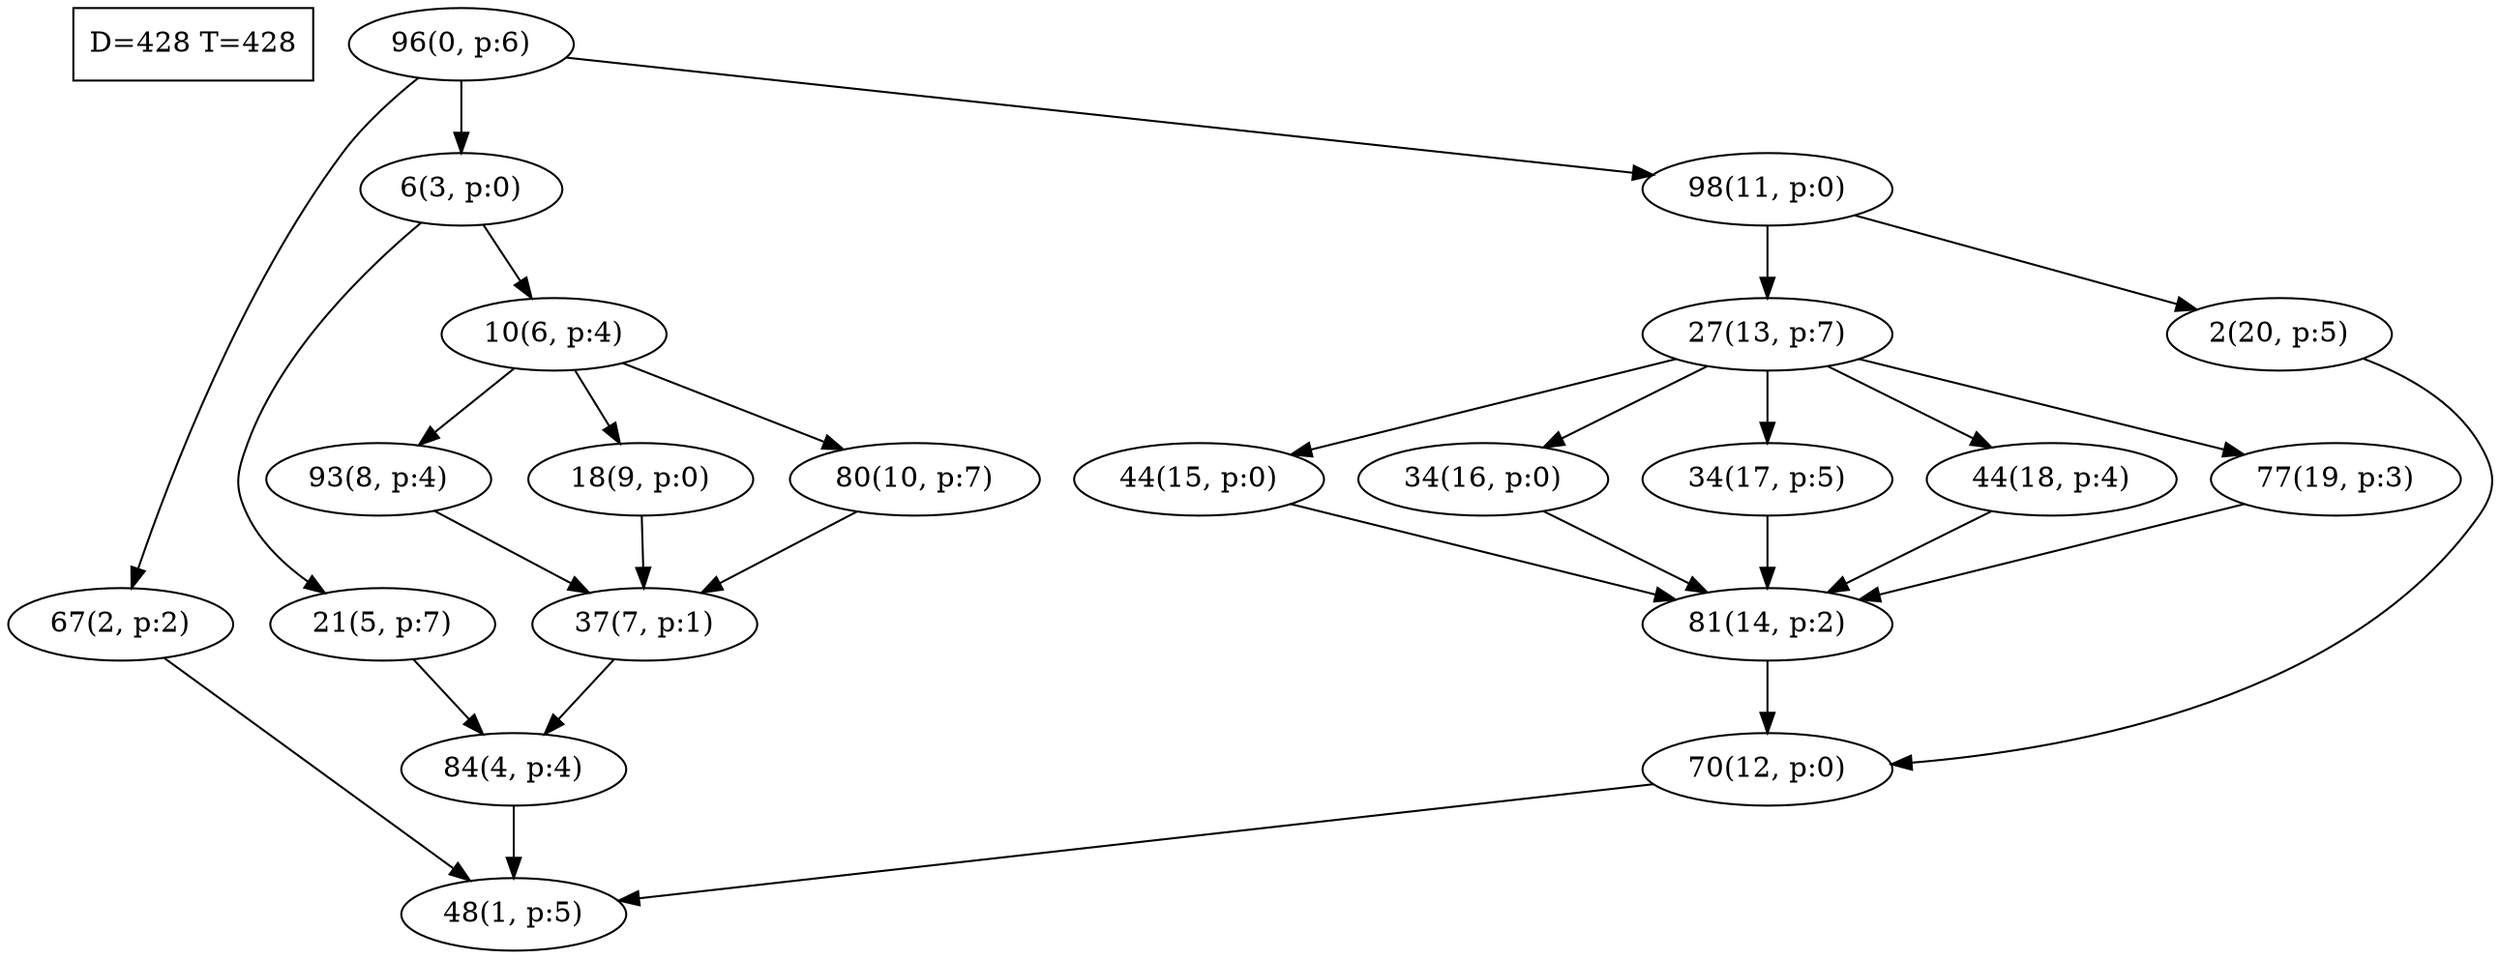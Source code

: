 digraph Task {
i [shape=box, label="D=428 T=428"]; 
0 [label="96(0, p:6)"];
1 [label="48(1, p:5)"];
2 [label="67(2, p:2)"];
3 [label="6(3, p:0)"];
4 [label="84(4, p:4)"];
5 [label="21(5, p:7)"];
6 [label="10(6, p:4)"];
7 [label="37(7, p:1)"];
8 [label="93(8, p:4)"];
9 [label="18(9, p:0)"];
10 [label="80(10, p:7)"];
11 [label="98(11, p:0)"];
12 [label="70(12, p:0)"];
13 [label="27(13, p:7)"];
14 [label="81(14, p:2)"];
15 [label="44(15, p:0)"];
16 [label="34(16, p:0)"];
17 [label="34(17, p:5)"];
18 [label="44(18, p:4)"];
19 [label="77(19, p:3)"];
20 [label="2(20, p:5)"];
0 -> 2;
0 -> 3;
0 -> 11;
2 -> 1;
3 -> 5;
3 -> 6;
4 -> 1;
5 -> 4;
6 -> 8;
6 -> 9;
6 -> 10;
7 -> 4;
8 -> 7;
9 -> 7;
10 -> 7;
11 -> 13;
11 -> 20;
12 -> 1;
13 -> 15;
13 -> 16;
13 -> 17;
13 -> 18;
13 -> 19;
14 -> 12;
15 -> 14;
16 -> 14;
17 -> 14;
18 -> 14;
19 -> 14;
20 -> 12;
}